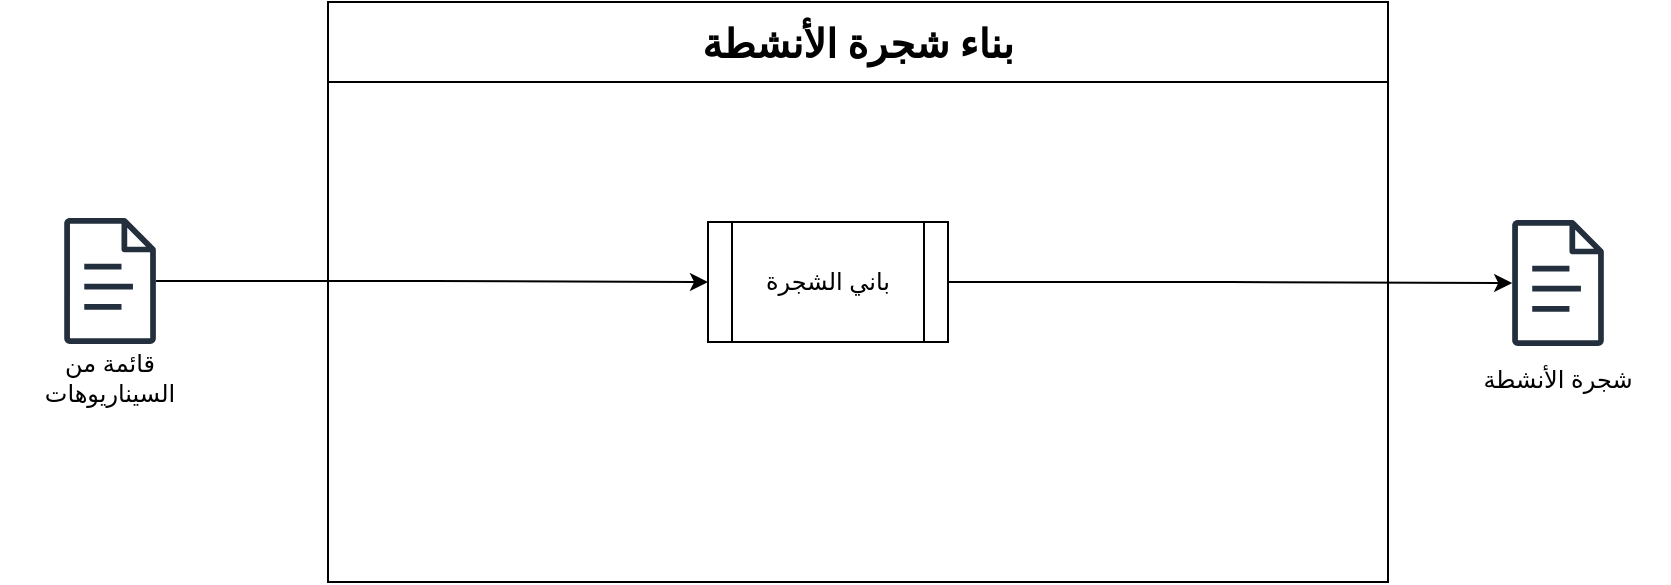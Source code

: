 <mxfile version="24.7.7">
  <diagram name="Page-1" id="2USL1uWt5f9-v_7K8NZM">
    <mxGraphModel dx="1912" dy="596" grid="1" gridSize="10" guides="1" tooltips="1" connect="1" arrows="1" fold="1" page="1" pageScale="1" pageWidth="850" pageHeight="1100" math="0" shadow="0">
      <root>
        <mxCell id="0" />
        <mxCell id="1" parent="0" />
        <mxCell id="jHPJCZHiImO-W6S5AD-i-1" value="" style="rounded=0;whiteSpace=wrap;html=1;fillColor=default;" vertex="1" parent="1">
          <mxGeometry x="150" y="310" width="530" height="250" as="geometry" />
        </mxCell>
        <mxCell id="jHPJCZHiImO-W6S5AD-i-2" value="&lt;span style=&quot;font-size:15.0pt;&lt;br/&gt;mso-ansi-font-size:12.0pt;font-family:&amp;quot;Traditional Arabic&amp;quot;,serif;mso-ascii-font-family:&lt;br/&gt;&amp;quot;Times New Roman&amp;quot;;mso-fareast-font-family:&amp;quot;Times New Roman&amp;quot;;mso-hansi-font-family:&lt;br/&gt;&amp;quot;Times New Roman&amp;quot;;mso-ansi-language:EN-US;mso-fareast-language:EN-US;&lt;br/&gt;mso-bidi-language:AR-SY&quot; dir=&quot;RTL&quot; lang=&quot;AR-SY&quot;&gt;&lt;b&gt;بناء شجرة الأنشطة&lt;/b&gt;&lt;/span&gt;" style="rounded=0;whiteSpace=wrap;html=1;" vertex="1" parent="1">
          <mxGeometry x="150" y="270" width="530" height="40" as="geometry" />
        </mxCell>
        <mxCell id="jHPJCZHiImO-W6S5AD-i-8" style="edgeStyle=orthogonalEdgeStyle;rounded=0;orthogonalLoop=1;jettySize=auto;html=1;entryX=0;entryY=0.5;entryDx=0;entryDy=0;" edge="1" parent="1" source="jHPJCZHiImO-W6S5AD-i-3" target="jHPJCZHiImO-W6S5AD-i-5">
          <mxGeometry relative="1" as="geometry" />
        </mxCell>
        <mxCell id="jHPJCZHiImO-W6S5AD-i-3" value="" style="sketch=0;outlineConnect=0;fontColor=#232F3E;gradientColor=none;fillColor=#232F3D;strokeColor=none;dashed=0;verticalLabelPosition=bottom;verticalAlign=top;align=center;html=1;fontSize=12;fontStyle=0;aspect=fixed;pointerEvents=1;shape=mxgraph.aws4.document;" vertex="1" parent="1">
          <mxGeometry x="18" y="378" width="46.04" height="63" as="geometry" />
        </mxCell>
        <mxCell id="jHPJCZHiImO-W6S5AD-i-4" value="قائمة من السيناريوهات" style="text;html=1;align=center;verticalAlign=middle;whiteSpace=wrap;rounded=0;" vertex="1" parent="1">
          <mxGeometry x="-13.98" y="448" width="110" height="20" as="geometry" />
        </mxCell>
        <mxCell id="jHPJCZHiImO-W6S5AD-i-9" style="edgeStyle=orthogonalEdgeStyle;rounded=0;orthogonalLoop=1;jettySize=auto;html=1;" edge="1" parent="1" source="jHPJCZHiImO-W6S5AD-i-5" target="jHPJCZHiImO-W6S5AD-i-6">
          <mxGeometry relative="1" as="geometry" />
        </mxCell>
        <mxCell id="jHPJCZHiImO-W6S5AD-i-5" value="باني الشجرة" style="shape=process;whiteSpace=wrap;html=1;backgroundOutline=1;" vertex="1" parent="1">
          <mxGeometry x="340" y="380" width="120" height="60" as="geometry" />
        </mxCell>
        <mxCell id="jHPJCZHiImO-W6S5AD-i-6" value="" style="sketch=0;outlineConnect=0;fontColor=#232F3E;gradientColor=none;fillColor=#232F3D;strokeColor=none;dashed=0;verticalLabelPosition=bottom;verticalAlign=top;align=center;html=1;fontSize=12;fontStyle=0;aspect=fixed;pointerEvents=1;shape=mxgraph.aws4.document;" vertex="1" parent="1">
          <mxGeometry x="741.98" y="379" width="46.04" height="63" as="geometry" />
        </mxCell>
        <mxCell id="jHPJCZHiImO-W6S5AD-i-7" value="شجرة الأنشطة" style="text;html=1;align=center;verticalAlign=middle;whiteSpace=wrap;rounded=0;" vertex="1" parent="1">
          <mxGeometry x="710" y="449" width="110" height="20" as="geometry" />
        </mxCell>
      </root>
    </mxGraphModel>
  </diagram>
</mxfile>
